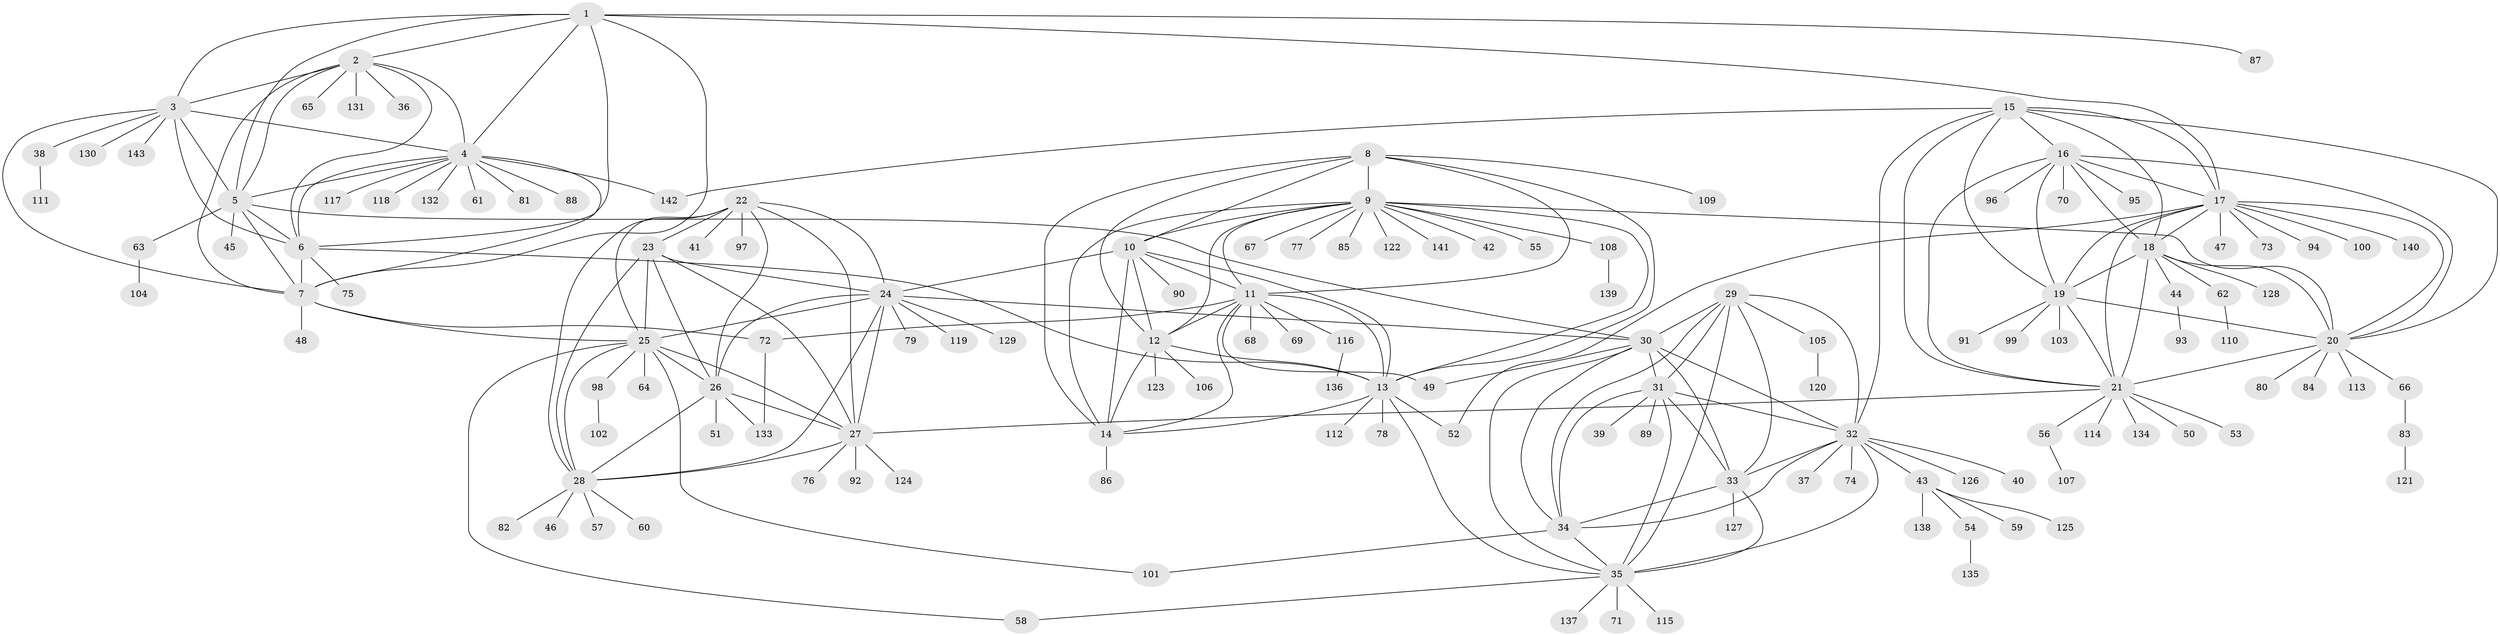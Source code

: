 // Generated by graph-tools (version 1.1) at 2025/50/03/09/25 03:50:32]
// undirected, 143 vertices, 230 edges
graph export_dot {
graph [start="1"]
  node [color=gray90,style=filled];
  1;
  2;
  3;
  4;
  5;
  6;
  7;
  8;
  9;
  10;
  11;
  12;
  13;
  14;
  15;
  16;
  17;
  18;
  19;
  20;
  21;
  22;
  23;
  24;
  25;
  26;
  27;
  28;
  29;
  30;
  31;
  32;
  33;
  34;
  35;
  36;
  37;
  38;
  39;
  40;
  41;
  42;
  43;
  44;
  45;
  46;
  47;
  48;
  49;
  50;
  51;
  52;
  53;
  54;
  55;
  56;
  57;
  58;
  59;
  60;
  61;
  62;
  63;
  64;
  65;
  66;
  67;
  68;
  69;
  70;
  71;
  72;
  73;
  74;
  75;
  76;
  77;
  78;
  79;
  80;
  81;
  82;
  83;
  84;
  85;
  86;
  87;
  88;
  89;
  90;
  91;
  92;
  93;
  94;
  95;
  96;
  97;
  98;
  99;
  100;
  101;
  102;
  103;
  104;
  105;
  106;
  107;
  108;
  109;
  110;
  111;
  112;
  113;
  114;
  115;
  116;
  117;
  118;
  119;
  120;
  121;
  122;
  123;
  124;
  125;
  126;
  127;
  128;
  129;
  130;
  131;
  132;
  133;
  134;
  135;
  136;
  137;
  138;
  139;
  140;
  141;
  142;
  143;
  1 -- 2;
  1 -- 3;
  1 -- 4;
  1 -- 5;
  1 -- 6;
  1 -- 7;
  1 -- 17;
  1 -- 87;
  2 -- 3;
  2 -- 4;
  2 -- 5;
  2 -- 6;
  2 -- 7;
  2 -- 36;
  2 -- 65;
  2 -- 131;
  3 -- 4;
  3 -- 5;
  3 -- 6;
  3 -- 7;
  3 -- 38;
  3 -- 130;
  3 -- 143;
  4 -- 5;
  4 -- 6;
  4 -- 7;
  4 -- 61;
  4 -- 81;
  4 -- 88;
  4 -- 117;
  4 -- 118;
  4 -- 132;
  4 -- 142;
  5 -- 6;
  5 -- 7;
  5 -- 30;
  5 -- 45;
  5 -- 63;
  6 -- 7;
  6 -- 13;
  6 -- 75;
  7 -- 25;
  7 -- 48;
  7 -- 72;
  8 -- 9;
  8 -- 10;
  8 -- 11;
  8 -- 12;
  8 -- 13;
  8 -- 14;
  8 -- 109;
  9 -- 10;
  9 -- 11;
  9 -- 12;
  9 -- 13;
  9 -- 14;
  9 -- 20;
  9 -- 42;
  9 -- 55;
  9 -- 67;
  9 -- 77;
  9 -- 85;
  9 -- 108;
  9 -- 122;
  9 -- 141;
  10 -- 11;
  10 -- 12;
  10 -- 13;
  10 -- 14;
  10 -- 24;
  10 -- 90;
  11 -- 12;
  11 -- 13;
  11 -- 14;
  11 -- 49;
  11 -- 68;
  11 -- 69;
  11 -- 72;
  11 -- 116;
  12 -- 13;
  12 -- 14;
  12 -- 106;
  12 -- 123;
  13 -- 14;
  13 -- 35;
  13 -- 52;
  13 -- 78;
  13 -- 112;
  14 -- 86;
  15 -- 16;
  15 -- 17;
  15 -- 18;
  15 -- 19;
  15 -- 20;
  15 -- 21;
  15 -- 32;
  15 -- 142;
  16 -- 17;
  16 -- 18;
  16 -- 19;
  16 -- 20;
  16 -- 21;
  16 -- 70;
  16 -- 95;
  16 -- 96;
  17 -- 18;
  17 -- 19;
  17 -- 20;
  17 -- 21;
  17 -- 47;
  17 -- 52;
  17 -- 73;
  17 -- 94;
  17 -- 100;
  17 -- 140;
  18 -- 19;
  18 -- 20;
  18 -- 21;
  18 -- 44;
  18 -- 62;
  18 -- 128;
  19 -- 20;
  19 -- 21;
  19 -- 91;
  19 -- 99;
  19 -- 103;
  20 -- 21;
  20 -- 66;
  20 -- 80;
  20 -- 84;
  20 -- 113;
  21 -- 27;
  21 -- 50;
  21 -- 53;
  21 -- 56;
  21 -- 114;
  21 -- 134;
  22 -- 23;
  22 -- 24;
  22 -- 25;
  22 -- 26;
  22 -- 27;
  22 -- 28;
  22 -- 41;
  22 -- 97;
  23 -- 24;
  23 -- 25;
  23 -- 26;
  23 -- 27;
  23 -- 28;
  24 -- 25;
  24 -- 26;
  24 -- 27;
  24 -- 28;
  24 -- 30;
  24 -- 79;
  24 -- 119;
  24 -- 129;
  25 -- 26;
  25 -- 27;
  25 -- 28;
  25 -- 58;
  25 -- 64;
  25 -- 98;
  25 -- 101;
  26 -- 27;
  26 -- 28;
  26 -- 51;
  26 -- 133;
  27 -- 28;
  27 -- 76;
  27 -- 92;
  27 -- 124;
  28 -- 46;
  28 -- 57;
  28 -- 60;
  28 -- 82;
  29 -- 30;
  29 -- 31;
  29 -- 32;
  29 -- 33;
  29 -- 34;
  29 -- 35;
  29 -- 105;
  30 -- 31;
  30 -- 32;
  30 -- 33;
  30 -- 34;
  30 -- 35;
  30 -- 49;
  31 -- 32;
  31 -- 33;
  31 -- 34;
  31 -- 35;
  31 -- 39;
  31 -- 89;
  32 -- 33;
  32 -- 34;
  32 -- 35;
  32 -- 37;
  32 -- 40;
  32 -- 43;
  32 -- 74;
  32 -- 126;
  33 -- 34;
  33 -- 35;
  33 -- 127;
  34 -- 35;
  34 -- 101;
  35 -- 58;
  35 -- 71;
  35 -- 115;
  35 -- 137;
  38 -- 111;
  43 -- 54;
  43 -- 59;
  43 -- 125;
  43 -- 138;
  44 -- 93;
  54 -- 135;
  56 -- 107;
  62 -- 110;
  63 -- 104;
  66 -- 83;
  72 -- 133;
  83 -- 121;
  98 -- 102;
  105 -- 120;
  108 -- 139;
  116 -- 136;
}
